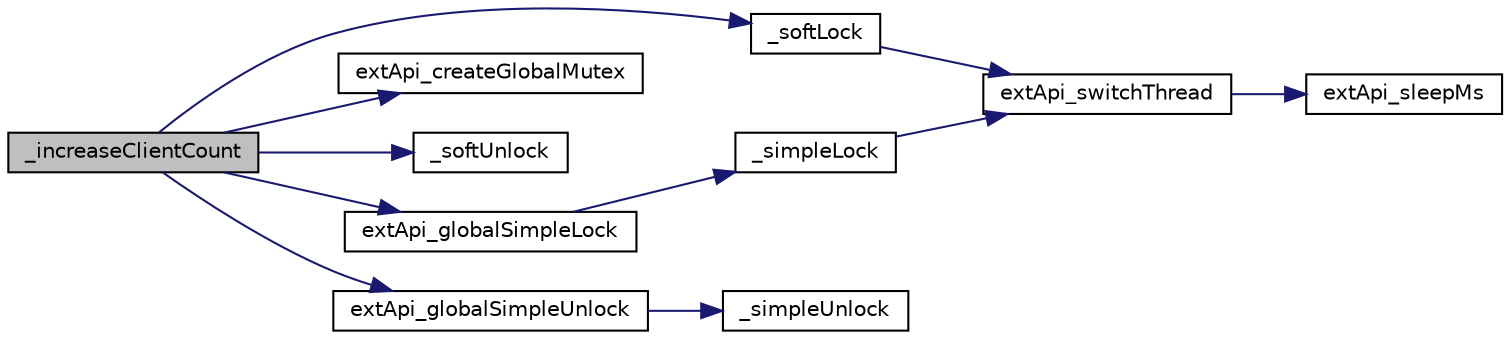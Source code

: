 digraph "_increaseClientCount"
{
  edge [fontname="Helvetica",fontsize="10",labelfontname="Helvetica",labelfontsize="10"];
  node [fontname="Helvetica",fontsize="10",shape=record];
  rankdir="LR";
  Node1 [label="_increaseClientCount",height=0.2,width=0.4,color="black", fillcolor="grey75", style="filled" fontcolor="black"];
  Node1 -> Node2 [color="midnightblue",fontsize="10",style="solid",fontname="Helvetica"];
  Node2 [label="_softLock",height=0.2,width=0.4,color="black", fillcolor="white", style="filled",URL="$ext_api_8c.html#ae2b8a79c5d58b7be6a7d868b1b9dcdfd"];
  Node2 -> Node3 [color="midnightblue",fontsize="10",style="solid",fontname="Helvetica"];
  Node3 [label="extApi_switchThread",height=0.2,width=0.4,color="black", fillcolor="white", style="filled",URL="$ext_api_platform_8c.html#a385771ea61682609251bc86beb69449f"];
  Node3 -> Node4 [color="midnightblue",fontsize="10",style="solid",fontname="Helvetica"];
  Node4 [label="extApi_sleepMs",height=0.2,width=0.4,color="black", fillcolor="white", style="filled",URL="$ext_api_platform_8c.html#ab48366fe799ea73fc2650c65f463c7d3"];
  Node1 -> Node5 [color="midnightblue",fontsize="10",style="solid",fontname="Helvetica"];
  Node5 [label="extApi_createGlobalMutex",height=0.2,width=0.4,color="black", fillcolor="white", style="filled",URL="$ext_api_platform_8c.html#ab2500e647bdc61a4ba72128b8a203fce"];
  Node1 -> Node6 [color="midnightblue",fontsize="10",style="solid",fontname="Helvetica"];
  Node6 [label="_softUnlock",height=0.2,width=0.4,color="black", fillcolor="white", style="filled",URL="$ext_api_8c.html#a607fea8cdbe94e5aea1f5772b5f4be52"];
  Node1 -> Node7 [color="midnightblue",fontsize="10",style="solid",fontname="Helvetica"];
  Node7 [label="extApi_globalSimpleLock",height=0.2,width=0.4,color="black", fillcolor="white", style="filled",URL="$ext_api_platform_8c.html#a23347bce7228948603cec19fee5e6c01"];
  Node7 -> Node8 [color="midnightblue",fontsize="10",style="solid",fontname="Helvetica"];
  Node8 [label="_simpleLock",height=0.2,width=0.4,color="black", fillcolor="white", style="filled",URL="$ext_api_platform_8c.html#af55c00f32f997391a5ac17db423df304"];
  Node8 -> Node3 [color="midnightblue",fontsize="10",style="solid",fontname="Helvetica"];
  Node1 -> Node9 [color="midnightblue",fontsize="10",style="solid",fontname="Helvetica"];
  Node9 [label="extApi_globalSimpleUnlock",height=0.2,width=0.4,color="black", fillcolor="white", style="filled",URL="$ext_api_platform_8c.html#ae7a9eb43dfd059cda96e5259555e3b1a"];
  Node9 -> Node10 [color="midnightblue",fontsize="10",style="solid",fontname="Helvetica"];
  Node10 [label="_simpleUnlock",height=0.2,width=0.4,color="black", fillcolor="white", style="filled",URL="$ext_api_platform_8c.html#a9930a20c9af1b0df18f220200ed8ac54"];
}
